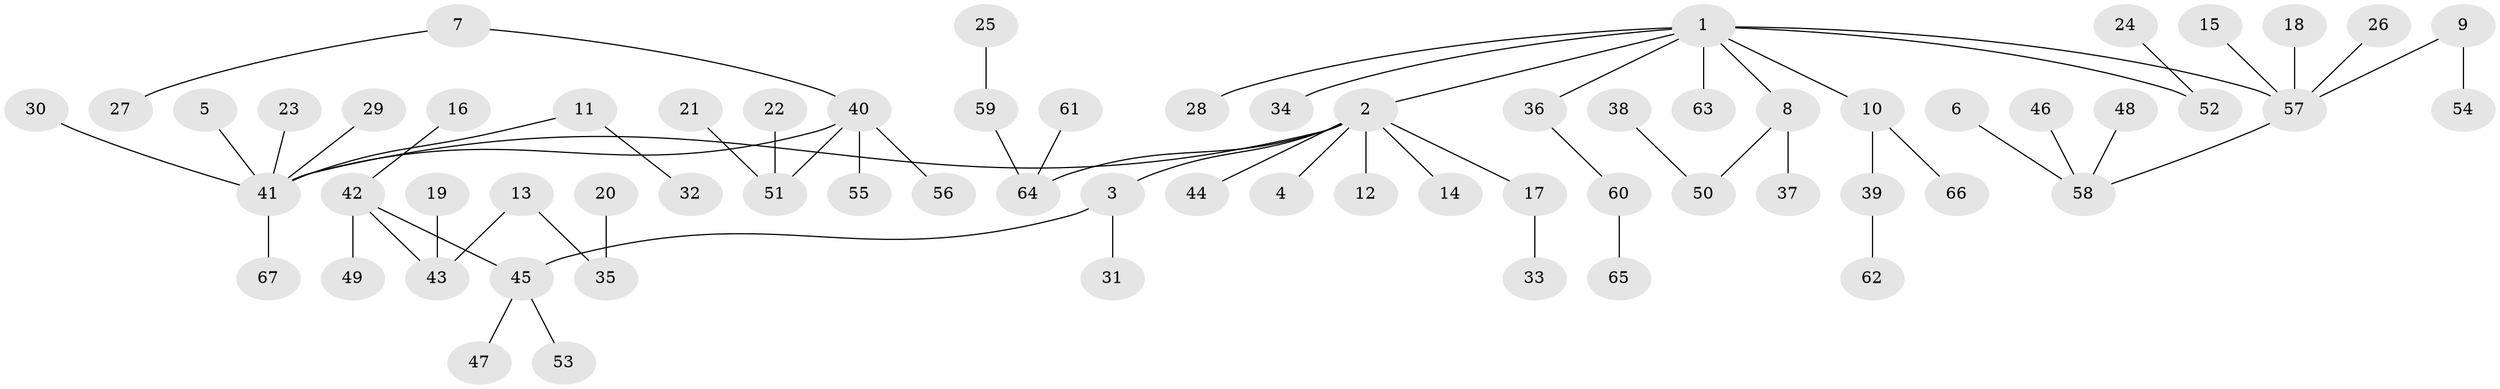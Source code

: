 // original degree distribution, {9: 0.007518796992481203, 7: 0.007518796992481203, 2: 0.2706766917293233, 6: 0.015037593984962405, 5: 0.022556390977443608, 4: 0.06766917293233082, 3: 0.12030075187969924, 1: 0.48872180451127817}
// Generated by graph-tools (version 1.1) at 2025/50/03/09/25 03:50:16]
// undirected, 67 vertices, 66 edges
graph export_dot {
graph [start="1"]
  node [color=gray90,style=filled];
  1;
  2;
  3;
  4;
  5;
  6;
  7;
  8;
  9;
  10;
  11;
  12;
  13;
  14;
  15;
  16;
  17;
  18;
  19;
  20;
  21;
  22;
  23;
  24;
  25;
  26;
  27;
  28;
  29;
  30;
  31;
  32;
  33;
  34;
  35;
  36;
  37;
  38;
  39;
  40;
  41;
  42;
  43;
  44;
  45;
  46;
  47;
  48;
  49;
  50;
  51;
  52;
  53;
  54;
  55;
  56;
  57;
  58;
  59;
  60;
  61;
  62;
  63;
  64;
  65;
  66;
  67;
  1 -- 2 [weight=1.0];
  1 -- 8 [weight=1.0];
  1 -- 10 [weight=1.0];
  1 -- 28 [weight=1.0];
  1 -- 34 [weight=1.0];
  1 -- 36 [weight=1.0];
  1 -- 52 [weight=1.0];
  1 -- 57 [weight=1.0];
  1 -- 63 [weight=1.0];
  2 -- 3 [weight=1.0];
  2 -- 4 [weight=1.0];
  2 -- 12 [weight=1.0];
  2 -- 14 [weight=1.0];
  2 -- 17 [weight=1.0];
  2 -- 41 [weight=1.0];
  2 -- 44 [weight=1.0];
  2 -- 64 [weight=1.0];
  3 -- 31 [weight=1.0];
  3 -- 45 [weight=1.0];
  5 -- 41 [weight=1.0];
  6 -- 58 [weight=1.0];
  7 -- 27 [weight=1.0];
  7 -- 40 [weight=1.0];
  8 -- 37 [weight=1.0];
  8 -- 50 [weight=1.0];
  9 -- 54 [weight=1.0];
  9 -- 57 [weight=1.0];
  10 -- 39 [weight=1.0];
  10 -- 66 [weight=1.0];
  11 -- 32 [weight=1.0];
  11 -- 41 [weight=1.0];
  13 -- 35 [weight=1.0];
  13 -- 43 [weight=1.0];
  15 -- 57 [weight=1.0];
  16 -- 42 [weight=1.0];
  17 -- 33 [weight=1.0];
  18 -- 57 [weight=1.0];
  19 -- 43 [weight=1.0];
  20 -- 35 [weight=1.0];
  21 -- 51 [weight=1.0];
  22 -- 51 [weight=1.0];
  23 -- 41 [weight=1.0];
  24 -- 52 [weight=1.0];
  25 -- 59 [weight=1.0];
  26 -- 57 [weight=1.0];
  29 -- 41 [weight=1.0];
  30 -- 41 [weight=1.0];
  36 -- 60 [weight=1.0];
  38 -- 50 [weight=1.0];
  39 -- 62 [weight=1.0];
  40 -- 41 [weight=1.0];
  40 -- 51 [weight=1.0];
  40 -- 55 [weight=1.0];
  40 -- 56 [weight=1.0];
  41 -- 67 [weight=1.0];
  42 -- 43 [weight=1.0];
  42 -- 45 [weight=1.0];
  42 -- 49 [weight=1.0];
  45 -- 47 [weight=1.0];
  45 -- 53 [weight=1.0];
  46 -- 58 [weight=1.0];
  48 -- 58 [weight=1.0];
  57 -- 58 [weight=1.0];
  59 -- 64 [weight=1.0];
  60 -- 65 [weight=1.0];
  61 -- 64 [weight=1.0];
}
